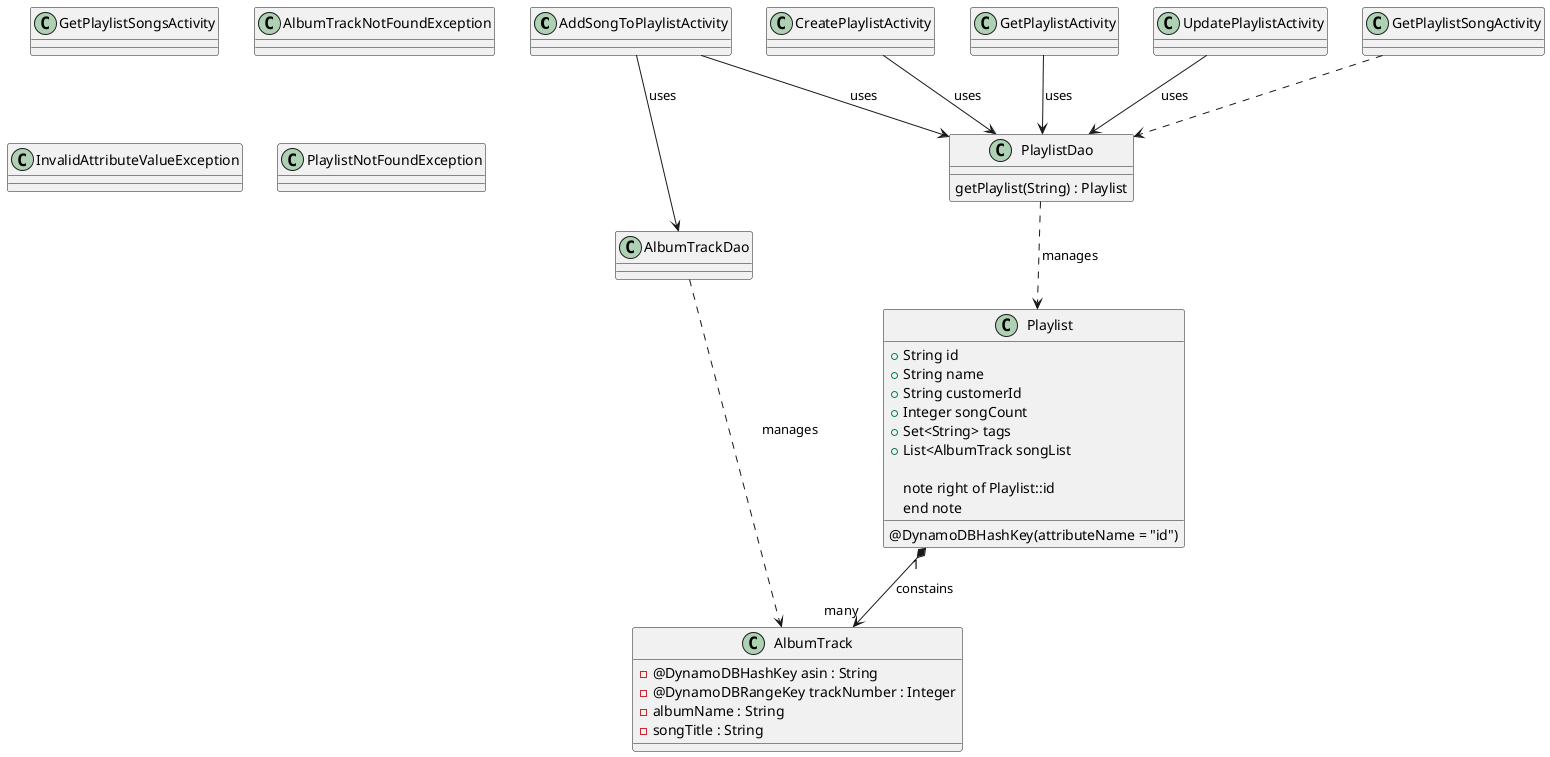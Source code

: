 @startuml

' Activity Classes
class AddSongToPlaylistActivity {
}
class CreatePlaylistActivity {
}
class GetPlaylistActivity {
}
class GetPlaylistSongsActivity {
}
class UpdatePlaylistActivity {
}

' DAO Classes
class AlbumTrackDao {
}
class PlaylistDao {
    getPlaylist(String) : Playlist
}

' Exception Classes
class AlbumTrackNotFoundException {
}
class InvalidAttributeValueException {
}
class PlaylistNotFoundException {
}

' DynamoDB Model Classes
class AlbumTrack {
    -@DynamoDBHashKey asin : String
    -@DynamoDBRangeKey trackNumber : Integer
    -albumName : String
    -songTitle : String
}

class Playlist {
  +String id
  +String name
  +String customerId
  +Integer songCount
  +Set<String> tags
  +List<AlbumTrack songList

  note right of Playlist::id
      @DynamoDBHashKey(attributeName = "id")
  end note
}

' Relationships
CreatePlaylistActivity --> PlaylistDao : uses
GetPlaylistActivity --> PlaylistDao : uses
AddSongToPlaylistActivity --> AlbumTrackDao : uses
AddSongToPlaylistActivity --> PlaylistDao : uses
UpdatePlaylistActivity --> PlaylistDao : uses
AlbumTrackDao ..> AlbumTrack : "manages"
PlaylistDao ..> Playlist : "manages"
Playlist "1" *--> "many" AlbumTrack : constains
GetPlaylistSongActivity ..> PlaylistDao

@enduml
